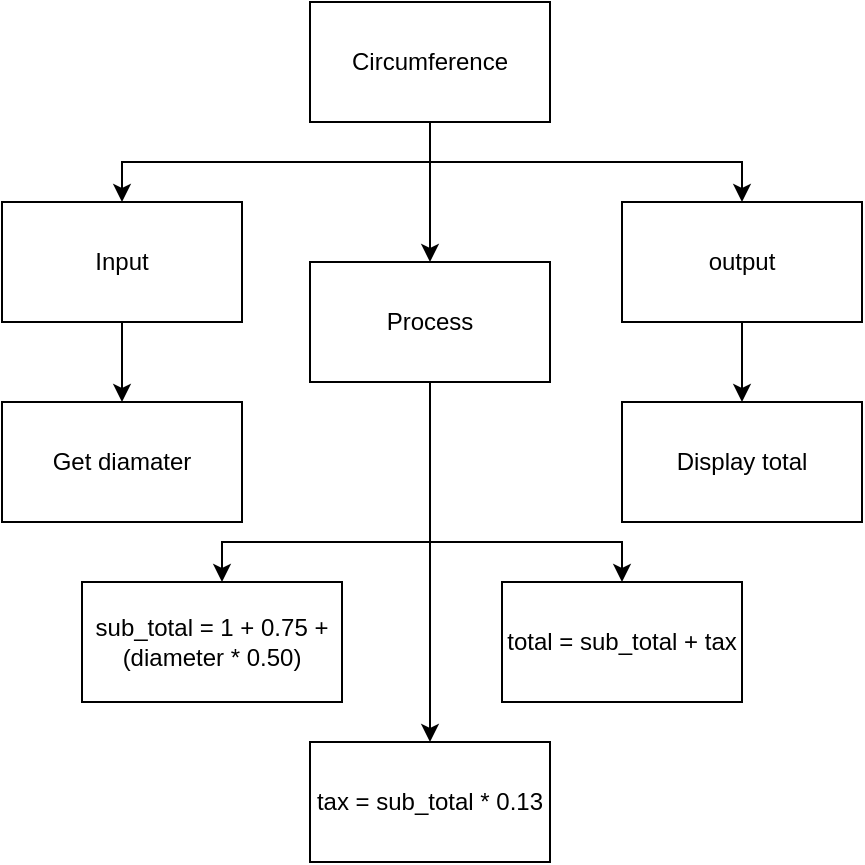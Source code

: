 <mxfile>
    <diagram id="KjG14Q_7bZ2Fs4syXYFA" name="Top Down">
        <mxGraphModel dx="1074" dy="749" grid="1" gridSize="10" guides="1" tooltips="1" connect="1" arrows="1" fold="1" page="1" pageScale="1" pageWidth="827" pageHeight="1169" math="0" shadow="0">
            <root>
                <mxCell id="0"/>
                <mxCell id="1" parent="0"/>
                <mxCell id="QtO_xw6DOo0jZK6YUWM9-8" value="" style="edgeStyle=none;html=1;" parent="1" source="QtO_xw6DOo0jZK6YUWM9-1" target="QtO_xw6DOo0jZK6YUWM9-3" edge="1">
                    <mxGeometry relative="1" as="geometry"/>
                </mxCell>
                <mxCell id="QtO_xw6DOo0jZK6YUWM9-9" style="edgeStyle=orthogonalEdgeStyle;html=1;entryX=0.5;entryY=0;entryDx=0;entryDy=0;rounded=0;" parent="1" source="QtO_xw6DOo0jZK6YUWM9-1" target="QtO_xw6DOo0jZK6YUWM9-2" edge="1">
                    <mxGeometry relative="1" as="geometry">
                        <Array as="points">
                            <mxPoint x="414" y="160"/>
                            <mxPoint x="260" y="160"/>
                        </Array>
                    </mxGeometry>
                </mxCell>
                <mxCell id="QtO_xw6DOo0jZK6YUWM9-10" style="edgeStyle=orthogonalEdgeStyle;html=1;entryX=0.5;entryY=0;entryDx=0;entryDy=0;rounded=0;" parent="1" source="QtO_xw6DOo0jZK6YUWM9-1" target="QtO_xw6DOo0jZK6YUWM9-4" edge="1">
                    <mxGeometry relative="1" as="geometry">
                        <Array as="points">
                            <mxPoint x="414" y="160"/>
                            <mxPoint x="570" y="160"/>
                        </Array>
                    </mxGeometry>
                </mxCell>
                <mxCell id="QtO_xw6DOo0jZK6YUWM9-1" value="Circumference" style="rounded=0;whiteSpace=wrap;html=1;" parent="1" vertex="1">
                    <mxGeometry x="354" y="80" width="120" height="60" as="geometry"/>
                </mxCell>
                <mxCell id="QtO_xw6DOo0jZK6YUWM9-11" value="" style="edgeStyle=orthogonalEdgeStyle;rounded=0;html=1;" parent="1" source="QtO_xw6DOo0jZK6YUWM9-2" target="QtO_xw6DOo0jZK6YUWM9-5" edge="1">
                    <mxGeometry relative="1" as="geometry"/>
                </mxCell>
                <mxCell id="QtO_xw6DOo0jZK6YUWM9-2" value="Input" style="rounded=0;whiteSpace=wrap;html=1;" parent="1" vertex="1">
                    <mxGeometry x="200" y="180" width="120" height="60" as="geometry"/>
                </mxCell>
                <mxCell id="QtO_xw6DOo0jZK6YUWM9-12" value="" style="edgeStyle=orthogonalEdgeStyle;rounded=0;html=1;" parent="1" source="QtO_xw6DOo0jZK6YUWM9-3" target="QtO_xw6DOo0jZK6YUWM9-6" edge="1">
                    <mxGeometry relative="1" as="geometry">
                        <Array as="points">
                            <mxPoint x="414" y="350"/>
                            <mxPoint x="310" y="350"/>
                        </Array>
                    </mxGeometry>
                </mxCell>
                <mxCell id="sp7wimdBlkHs-C_s-dvh-2" style="edgeStyle=orthogonalEdgeStyle;html=1;entryX=0.5;entryY=0;entryDx=0;entryDy=0;rounded=0;" edge="1" parent="1" source="QtO_xw6DOo0jZK6YUWM9-3" target="sp7wimdBlkHs-C_s-dvh-1">
                    <mxGeometry relative="1" as="geometry">
                        <Array as="points">
                            <mxPoint x="414" y="350"/>
                            <mxPoint x="510" y="350"/>
                        </Array>
                    </mxGeometry>
                </mxCell>
                <mxCell id="sp7wimdBlkHs-C_s-dvh-4" style="edgeStyle=orthogonalEdgeStyle;rounded=0;html=1;" edge="1" parent="1" source="QtO_xw6DOo0jZK6YUWM9-3" target="sp7wimdBlkHs-C_s-dvh-3">
                    <mxGeometry relative="1" as="geometry"/>
                </mxCell>
                <mxCell id="QtO_xw6DOo0jZK6YUWM9-3" value="Process" style="rounded=0;whiteSpace=wrap;html=1;" parent="1" vertex="1">
                    <mxGeometry x="354" y="210" width="120" height="60" as="geometry"/>
                </mxCell>
                <mxCell id="QtO_xw6DOo0jZK6YUWM9-13" value="" style="edgeStyle=orthogonalEdgeStyle;rounded=0;html=1;" parent="1" source="QtO_xw6DOo0jZK6YUWM9-4" target="QtO_xw6DOo0jZK6YUWM9-7" edge="1">
                    <mxGeometry relative="1" as="geometry"/>
                </mxCell>
                <mxCell id="QtO_xw6DOo0jZK6YUWM9-4" value="output" style="rounded=0;whiteSpace=wrap;html=1;" parent="1" vertex="1">
                    <mxGeometry x="510" y="180" width="120" height="60" as="geometry"/>
                </mxCell>
                <mxCell id="QtO_xw6DOo0jZK6YUWM9-5" value="Get diamater" style="rounded=0;whiteSpace=wrap;html=1;" parent="1" vertex="1">
                    <mxGeometry x="200" y="280" width="120" height="60" as="geometry"/>
                </mxCell>
                <mxCell id="QtO_xw6DOo0jZK6YUWM9-6" value="sub_total = 1 + 0.75 + (diameter * 0.50)" style="rounded=0;whiteSpace=wrap;html=1;" parent="1" vertex="1">
                    <mxGeometry x="240" y="370" width="130" height="60" as="geometry"/>
                </mxCell>
                <mxCell id="QtO_xw6DOo0jZK6YUWM9-7" value="Display total" style="rounded=0;whiteSpace=wrap;html=1;" parent="1" vertex="1">
                    <mxGeometry x="510" y="280" width="120" height="60" as="geometry"/>
                </mxCell>
                <mxCell id="sp7wimdBlkHs-C_s-dvh-1" value="total = sub_total + tax" style="rounded=0;whiteSpace=wrap;html=1;" vertex="1" parent="1">
                    <mxGeometry x="450" y="370" width="120" height="60" as="geometry"/>
                </mxCell>
                <mxCell id="sp7wimdBlkHs-C_s-dvh-3" value="tax = sub_total * 0.13" style="rounded=0;whiteSpace=wrap;html=1;" vertex="1" parent="1">
                    <mxGeometry x="354" y="450" width="120" height="60" as="geometry"/>
                </mxCell>
            </root>
        </mxGraphModel>
    </diagram>
    <diagram id="aqkya4TFRdpiTSBKbrii" name="Flowchart">
        <mxGraphModel dx="1074" dy="749" grid="1" gridSize="10" guides="1" tooltips="1" connect="1" arrows="1" fold="1" page="1" pageScale="1" pageWidth="827" pageHeight="1169" math="0" shadow="0">
            <root>
                <mxCell id="7Z-LrOooxTyzb09muiCP-0"/>
                <mxCell id="7Z-LrOooxTyzb09muiCP-1" parent="7Z-LrOooxTyzb09muiCP-0"/>
                <mxCell id="2" value="" style="edgeStyle=none;html=1;" edge="1" parent="7Z-LrOooxTyzb09muiCP-1" source="7Z-LrOooxTyzb09muiCP-2" target="1">
                    <mxGeometry relative="1" as="geometry"/>
                </mxCell>
                <mxCell id="7Z-LrOooxTyzb09muiCP-2" value="Start" style="strokeWidth=2;html=1;shape=mxgraph.flowchart.terminator;whiteSpace=wrap;" parent="7Z-LrOooxTyzb09muiCP-1" vertex="1">
                    <mxGeometry x="364" y="10" width="100" height="60" as="geometry"/>
                </mxCell>
                <mxCell id="7Z-LrOooxTyzb09muiCP-8" value="" style="edgeStyle=none;html=1;" parent="7Z-LrOooxTyzb09muiCP-1" source="7Z-LrOooxTyzb09muiCP-3" target="7Z-LrOooxTyzb09muiCP-4" edge="1">
                    <mxGeometry relative="1" as="geometry"/>
                </mxCell>
                <mxCell id="7Z-LrOooxTyzb09muiCP-3" value="Get diameter" style="shape=parallelogram;html=1;strokeWidth=2;perimeter=parallelogramPerimeter;whiteSpace=wrap;rounded=1;arcSize=12;size=0.23;" parent="7Z-LrOooxTyzb09muiCP-1" vertex="1">
                    <mxGeometry x="364" y="170" width="100" height="60" as="geometry"/>
                </mxCell>
                <mxCell id="4" value="" style="edgeStyle=none;html=1;" edge="1" parent="7Z-LrOooxTyzb09muiCP-1" source="7Z-LrOooxTyzb09muiCP-4" target="0">
                    <mxGeometry relative="1" as="geometry"/>
                </mxCell>
                <mxCell id="7Z-LrOooxTyzb09muiCP-4" value="sub_total = 1 + 0.75 + (0.50 * diameter)" style="rounded=1;whiteSpace=wrap;html=1;absoluteArcSize=1;arcSize=14;strokeWidth=2;" parent="7Z-LrOooxTyzb09muiCP-1" vertex="1">
                    <mxGeometry x="292" y="250" width="244" height="60" as="geometry"/>
                </mxCell>
                <mxCell id="7Z-LrOooxTyzb09muiCP-10" value="" style="edgeStyle=none;html=1;" parent="7Z-LrOooxTyzb09muiCP-1" source="7Z-LrOooxTyzb09muiCP-5" target="7Z-LrOooxTyzb09muiCP-6" edge="1">
                    <mxGeometry relative="1" as="geometry"/>
                </mxCell>
                <mxCell id="7Z-LrOooxTyzb09muiCP-5" value="Display total" style="shape=parallelogram;html=1;strokeWidth=2;perimeter=parallelogramPerimeter;whiteSpace=wrap;rounded=1;arcSize=12;size=0.23;" parent="7Z-LrOooxTyzb09muiCP-1" vertex="1">
                    <mxGeometry x="331" y="490" width="166" height="60" as="geometry"/>
                </mxCell>
                <mxCell id="7Z-LrOooxTyzb09muiCP-6" value="Stop" style="strokeWidth=2;html=1;shape=mxgraph.flowchart.terminator;whiteSpace=wrap;" parent="7Z-LrOooxTyzb09muiCP-1" vertex="1">
                    <mxGeometry x="364" y="570" width="100" height="60" as="geometry"/>
                </mxCell>
                <mxCell id="6" value="" style="edgeStyle=none;html=1;" edge="1" parent="7Z-LrOooxTyzb09muiCP-1" source="0" target="5">
                    <mxGeometry relative="1" as="geometry"/>
                </mxCell>
                <mxCell id="0" value="tax = sub_total * HST" style="rounded=1;whiteSpace=wrap;html=1;absoluteArcSize=1;arcSize=14;strokeWidth=2;" vertex="1" parent="7Z-LrOooxTyzb09muiCP-1">
                    <mxGeometry x="292" y="330" width="244" height="60" as="geometry"/>
                </mxCell>
                <mxCell id="3" style="edgeStyle=none;html=1;entryX=0.5;entryY=0;entryDx=0;entryDy=0;" edge="1" parent="7Z-LrOooxTyzb09muiCP-1" source="1" target="7Z-LrOooxTyzb09muiCP-3">
                    <mxGeometry relative="1" as="geometry"/>
                </mxCell>
                <mxCell id="1" value="HST = 0.13" style="rounded=1;whiteSpace=wrap;html=1;absoluteArcSize=1;arcSize=14;strokeWidth=2;" vertex="1" parent="7Z-LrOooxTyzb09muiCP-1">
                    <mxGeometry x="359" y="90" width="110" height="60" as="geometry"/>
                </mxCell>
                <mxCell id="7" value="" style="edgeStyle=none;html=1;" edge="1" parent="7Z-LrOooxTyzb09muiCP-1" source="5" target="7Z-LrOooxTyzb09muiCP-5">
                    <mxGeometry relative="1" as="geometry"/>
                </mxCell>
                <mxCell id="5" value="total = sub_total + tax" style="rounded=1;whiteSpace=wrap;html=1;absoluteArcSize=1;arcSize=14;strokeWidth=2;" vertex="1" parent="7Z-LrOooxTyzb09muiCP-1">
                    <mxGeometry x="292" y="410" width="244" height="60" as="geometry"/>
                </mxCell>
            </root>
        </mxGraphModel>
    </diagram>
</mxfile>